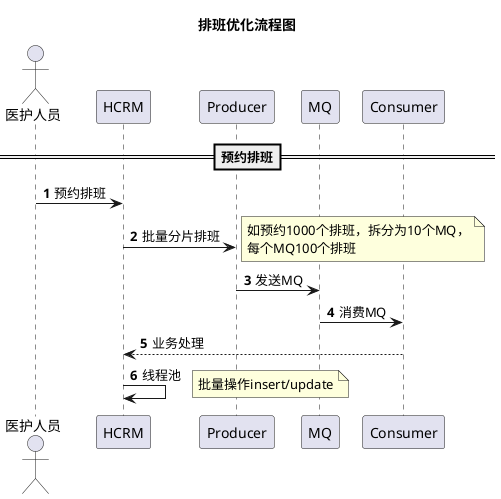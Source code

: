 @startuml
'https://plantuml.com/sequence-diagram

title 排班优化流程图
autonumber
actor 医护人员

==预约排班==
医护人员 ->HCRM: 预约排班
HCRM -> Producer: 批量分片排班
note right
如预约1000个排班，拆分为10个MQ，
每个MQ100个排班
end note
Producer -> MQ: 发送MQ

MQ -> Consumer: 消费MQ
Consumer --> HCRM: 业务处理
HCRM ->HCRM:线程池
note right
批量操作insert/update
end note
@enduml